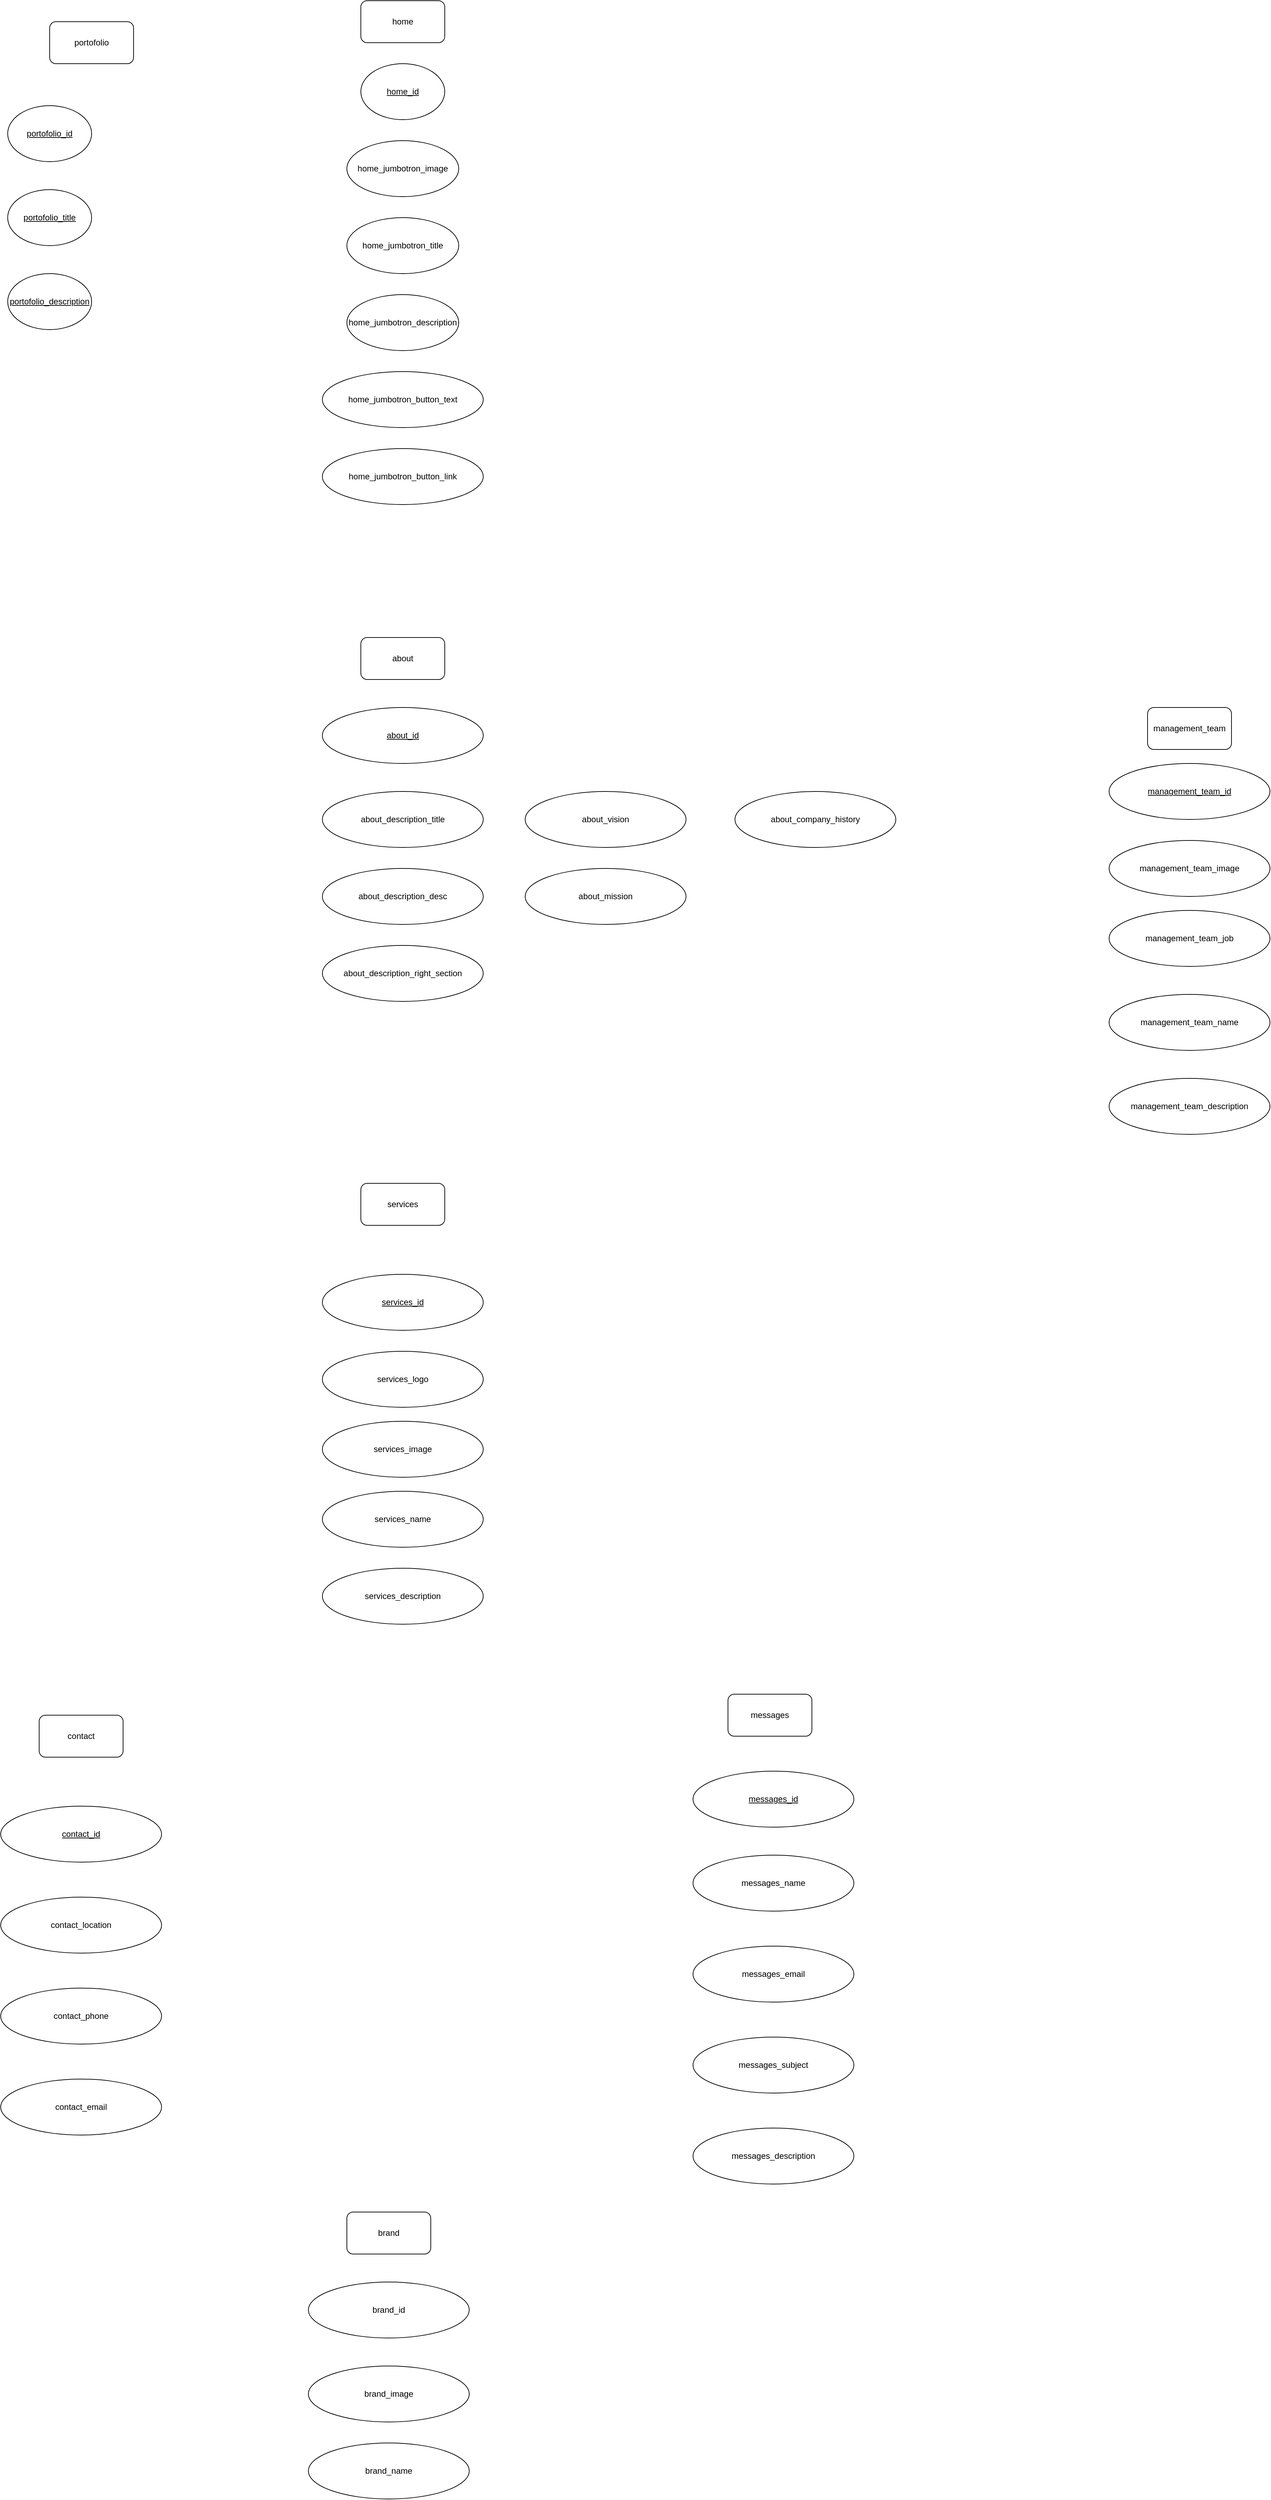 <mxfile>
    <diagram id="ujuErICfZpqxu999DgB2" name="Page-1">
        <mxGraphModel dx="2286" dy="656" grid="1" gridSize="10" guides="1" tooltips="1" connect="1" arrows="1" fold="1" page="0" pageScale="1" pageWidth="850" pageHeight="1100" background="#ffffff" math="0" shadow="0">
            <root>
                <mxCell id="0"/>
                <mxCell id="1" parent="0"/>
                <mxCell id="131" value="home" style="rounded=1;whiteSpace=wrap;html=1;" vertex="1" parent="1">
                    <mxGeometry x="-315" y="180" width="120" height="60" as="geometry"/>
                </mxCell>
                <mxCell id="132" value="&lt;u&gt;home_id&lt;/u&gt;" style="ellipse;whiteSpace=wrap;html=1;" vertex="1" parent="1">
                    <mxGeometry x="-315" y="270" width="120" height="80" as="geometry"/>
                </mxCell>
                <mxCell id="133" value="home_jumbotron_image" style="ellipse;whiteSpace=wrap;html=1;" vertex="1" parent="1">
                    <mxGeometry x="-335" y="380" width="160" height="80" as="geometry"/>
                </mxCell>
                <mxCell id="134" value="home_jumbotron_title" style="ellipse;whiteSpace=wrap;html=1;" vertex="1" parent="1">
                    <mxGeometry x="-335" y="490" width="160" height="80" as="geometry"/>
                </mxCell>
                <mxCell id="135" value="home_jumbotron_description" style="ellipse;whiteSpace=wrap;html=1;" vertex="1" parent="1">
                    <mxGeometry x="-335" y="600" width="160" height="80" as="geometry"/>
                </mxCell>
                <mxCell id="136" value="home_jumbotron_button_link" style="ellipse;whiteSpace=wrap;html=1;" vertex="1" parent="1">
                    <mxGeometry x="-370" y="820" width="230" height="80" as="geometry"/>
                </mxCell>
                <mxCell id="137" value="home_jumbotron_button_text" style="ellipse;whiteSpace=wrap;html=1;" vertex="1" parent="1">
                    <mxGeometry x="-370" y="710" width="230" height="80" as="geometry"/>
                </mxCell>
                <mxCell id="138" value="brand_image" style="ellipse;whiteSpace=wrap;html=1;" vertex="1" parent="1">
                    <mxGeometry x="-390" y="3560" width="230" height="80" as="geometry"/>
                </mxCell>
                <mxCell id="139" value="brand_name" style="ellipse;whiteSpace=wrap;html=1;" vertex="1" parent="1">
                    <mxGeometry x="-390" y="3670" width="230" height="80" as="geometry"/>
                </mxCell>
                <mxCell id="140" value="portofolio" style="rounded=1;whiteSpace=wrap;html=1;" vertex="1" parent="1">
                    <mxGeometry x="-760" y="210" width="120" height="60" as="geometry"/>
                </mxCell>
                <mxCell id="141" value="&lt;u&gt;portofolio_id&lt;/u&gt;" style="ellipse;whiteSpace=wrap;html=1;" vertex="1" parent="1">
                    <mxGeometry x="-820" y="330" width="120" height="80" as="geometry"/>
                </mxCell>
                <mxCell id="142" value="&lt;u&gt;portofolio_title&lt;/u&gt;" style="ellipse;whiteSpace=wrap;html=1;" vertex="1" parent="1">
                    <mxGeometry x="-820" y="450" width="120" height="80" as="geometry"/>
                </mxCell>
                <mxCell id="143" value="&lt;u&gt;portofolio_description&lt;/u&gt;" style="ellipse;whiteSpace=wrap;html=1;" vertex="1" parent="1">
                    <mxGeometry x="-820" y="570" width="120" height="80" as="geometry"/>
                </mxCell>
                <mxCell id="144" value="brand" style="rounded=1;whiteSpace=wrap;html=1;" vertex="1" parent="1">
                    <mxGeometry x="-335" y="3340" width="120" height="60" as="geometry"/>
                </mxCell>
                <mxCell id="145" value="brand_id" style="ellipse;whiteSpace=wrap;html=1;" vertex="1" parent="1">
                    <mxGeometry x="-390" y="3440" width="230" height="80" as="geometry"/>
                </mxCell>
                <mxCell id="146" value="about" style="rounded=1;whiteSpace=wrap;html=1;" vertex="1" parent="1">
                    <mxGeometry x="-315" y="1090" width="120" height="60" as="geometry"/>
                </mxCell>
                <mxCell id="147" value="about_id" style="ellipse;whiteSpace=wrap;html=1;fontStyle=4" vertex="1" parent="1">
                    <mxGeometry x="-370" y="1190" width="230" height="80" as="geometry"/>
                </mxCell>
                <mxCell id="148" value="about_description_title" style="ellipse;whiteSpace=wrap;html=1;" vertex="1" parent="1">
                    <mxGeometry x="-370" y="1310" width="230" height="80" as="geometry"/>
                </mxCell>
                <mxCell id="149" value="about_description_desc" style="ellipse;whiteSpace=wrap;html=1;" vertex="1" parent="1">
                    <mxGeometry x="-370" y="1420" width="230" height="80" as="geometry"/>
                </mxCell>
                <mxCell id="150" value="about_description_right_section" style="ellipse;whiteSpace=wrap;html=1;" vertex="1" parent="1">
                    <mxGeometry x="-370" y="1530" width="230" height="80" as="geometry"/>
                </mxCell>
                <mxCell id="151" value="about_company_history" style="ellipse;whiteSpace=wrap;html=1;" vertex="1" parent="1">
                    <mxGeometry x="220" y="1310" width="230" height="80" as="geometry"/>
                </mxCell>
                <mxCell id="152" value="management_team_job" style="ellipse;whiteSpace=wrap;html=1;" vertex="1" parent="1">
                    <mxGeometry x="755" y="1480" width="230" height="80" as="geometry"/>
                </mxCell>
                <mxCell id="153" value="management_team_name" style="ellipse;whiteSpace=wrap;html=1;" vertex="1" parent="1">
                    <mxGeometry x="755" y="1600" width="230" height="80" as="geometry"/>
                </mxCell>
                <mxCell id="154" value="management_team_image" style="ellipse;whiteSpace=wrap;html=1;" vertex="1" parent="1">
                    <mxGeometry x="755" y="1380" width="230" height="80" as="geometry"/>
                </mxCell>
                <mxCell id="155" value="management_team_description" style="ellipse;whiteSpace=wrap;html=1;" vertex="1" parent="1">
                    <mxGeometry x="755" y="1720" width="230" height="80" as="geometry"/>
                </mxCell>
                <mxCell id="156" value="about_vision" style="ellipse;whiteSpace=wrap;html=1;" vertex="1" parent="1">
                    <mxGeometry x="-80" y="1310" width="230" height="80" as="geometry"/>
                </mxCell>
                <mxCell id="157" value="about_mission" style="ellipse;whiteSpace=wrap;html=1;" vertex="1" parent="1">
                    <mxGeometry x="-80" y="1420" width="230" height="80" as="geometry"/>
                </mxCell>
                <mxCell id="158" value="services" style="rounded=1;whiteSpace=wrap;html=1;" vertex="1" parent="1">
                    <mxGeometry x="-315" y="1870" width="120" height="60" as="geometry"/>
                </mxCell>
                <mxCell id="159" value="services_id" style="ellipse;whiteSpace=wrap;html=1;fontStyle=4" vertex="1" parent="1">
                    <mxGeometry x="-370" y="2000" width="230" height="80" as="geometry"/>
                </mxCell>
                <mxCell id="160" value="services_name" style="ellipse;whiteSpace=wrap;html=1;" vertex="1" parent="1">
                    <mxGeometry x="-370" y="2310" width="230" height="80" as="geometry"/>
                </mxCell>
                <mxCell id="161" value="services_description" style="ellipse;whiteSpace=wrap;html=1;" vertex="1" parent="1">
                    <mxGeometry x="-370" y="2420" width="230" height="80" as="geometry"/>
                </mxCell>
                <mxCell id="162" value="contact" style="rounded=1;whiteSpace=wrap;html=1;" vertex="1" parent="1">
                    <mxGeometry x="-775" y="2630" width="120" height="60" as="geometry"/>
                </mxCell>
                <mxCell id="163" value="contact_id" style="ellipse;whiteSpace=wrap;html=1;fontStyle=4" vertex="1" parent="1">
                    <mxGeometry x="-830" y="2760" width="230" height="80" as="geometry"/>
                </mxCell>
                <mxCell id="164" value="contact_phone" style="ellipse;whiteSpace=wrap;html=1;" vertex="1" parent="1">
                    <mxGeometry x="-830" y="3020" width="230" height="80" as="geometry"/>
                </mxCell>
                <mxCell id="165" value="contact_email" style="ellipse;whiteSpace=wrap;html=1;" vertex="1" parent="1">
                    <mxGeometry x="-830" y="3150" width="230" height="80" as="geometry"/>
                </mxCell>
                <mxCell id="166" value="contact_location" style="ellipse;whiteSpace=wrap;html=1;" vertex="1" parent="1">
                    <mxGeometry x="-830" y="2890" width="230" height="80" as="geometry"/>
                </mxCell>
                <mxCell id="167" value="messages" style="rounded=1;whiteSpace=wrap;html=1;" vertex="1" parent="1">
                    <mxGeometry x="210" y="2600" width="120" height="60" as="geometry"/>
                </mxCell>
                <mxCell id="168" value="messages_id" style="ellipse;whiteSpace=wrap;html=1;fontStyle=4" vertex="1" parent="1">
                    <mxGeometry x="160" y="2710" width="230" height="80" as="geometry"/>
                </mxCell>
                <mxCell id="169" value="messages_name" style="ellipse;whiteSpace=wrap;html=1;" vertex="1" parent="1">
                    <mxGeometry x="160" y="2830" width="230" height="80" as="geometry"/>
                </mxCell>
                <mxCell id="170" value="messages_email" style="ellipse;whiteSpace=wrap;html=1;" vertex="1" parent="1">
                    <mxGeometry x="160" y="2960" width="230" height="80" as="geometry"/>
                </mxCell>
                <mxCell id="171" value="messages_subject" style="ellipse;whiteSpace=wrap;html=1;" vertex="1" parent="1">
                    <mxGeometry x="160" y="3090" width="230" height="80" as="geometry"/>
                </mxCell>
                <mxCell id="172" value="messages_description" style="ellipse;whiteSpace=wrap;html=1;" vertex="1" parent="1">
                    <mxGeometry x="160" y="3220" width="230" height="80" as="geometry"/>
                </mxCell>
                <mxCell id="173" value="services_image" style="ellipse;whiteSpace=wrap;html=1;" vertex="1" parent="1">
                    <mxGeometry x="-370" y="2210" width="230" height="80" as="geometry"/>
                </mxCell>
                <mxCell id="174" value="services_logo" style="ellipse;whiteSpace=wrap;html=1;" vertex="1" parent="1">
                    <mxGeometry x="-370" y="2110" width="230" height="80" as="geometry"/>
                </mxCell>
                <mxCell id="175" value="management_team" style="rounded=1;whiteSpace=wrap;html=1;" vertex="1" parent="1">
                    <mxGeometry x="810" y="1190" width="120" height="60" as="geometry"/>
                </mxCell>
                <mxCell id="176" value="management_team_id" style="ellipse;whiteSpace=wrap;html=1;fontStyle=4" vertex="1" parent="1">
                    <mxGeometry x="755" y="1270" width="230" height="80" as="geometry"/>
                </mxCell>
            </root>
        </mxGraphModel>
    </diagram>
</mxfile>